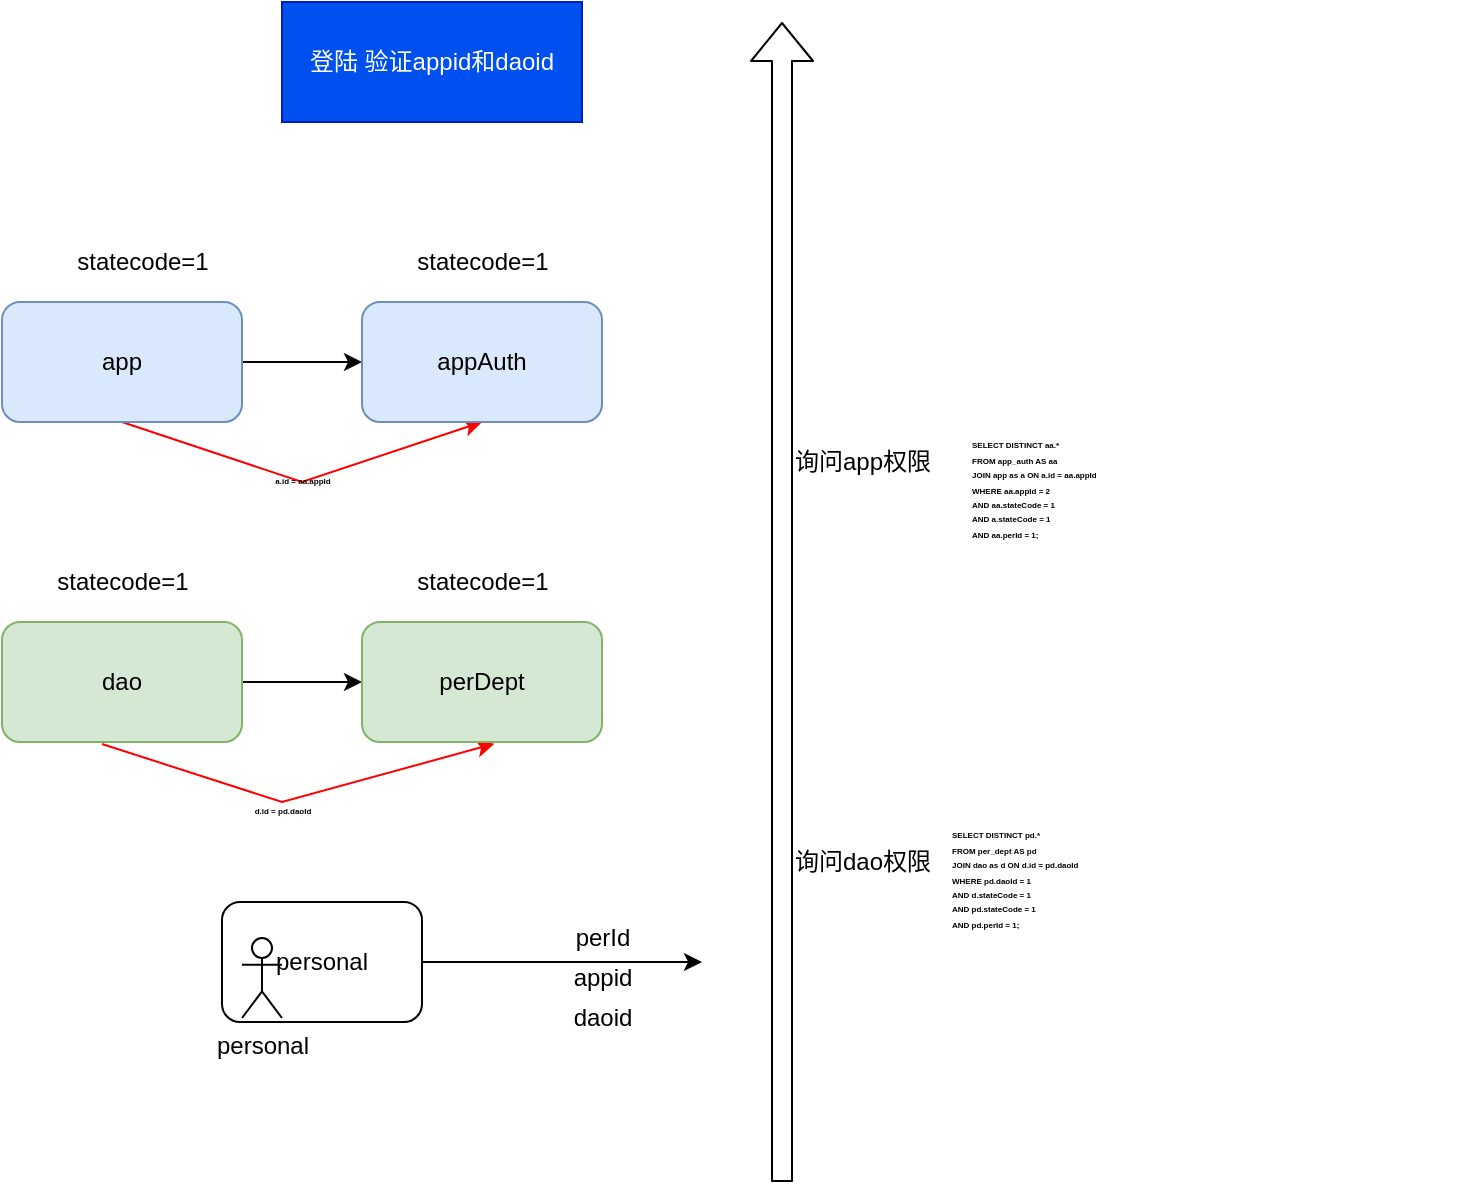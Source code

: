 <mxfile version="13.10.1" type="github">
  <diagram id="uULQ0KhdrBwxzNjOXBOE" name="Page-1">
    <mxGraphModel dx="981" dy="525" grid="1" gridSize="10" guides="1" tooltips="1" connect="1" arrows="1" fold="1" page="1" pageScale="1" pageWidth="827" pageHeight="1169" math="0" shadow="0">
      <root>
        <mxCell id="0" />
        <mxCell id="1" parent="0" />
        <mxCell id="gvS05ff8z0PJqEDndU3Q-17" value="" style="edgeStyle=orthogonalEdgeStyle;rounded=0;orthogonalLoop=1;jettySize=auto;html=1;" edge="1" parent="1" source="gvS05ff8z0PJqEDndU3Q-1" target="gvS05ff8z0PJqEDndU3Q-16">
          <mxGeometry relative="1" as="geometry" />
        </mxCell>
        <mxCell id="gvS05ff8z0PJqEDndU3Q-41" style="edgeStyle=none;rounded=0;orthogonalLoop=1;jettySize=auto;html=1;entryX=0.5;entryY=1;entryDx=0;entryDy=0;strokeColor=#FF0000;fontSize=24;exitX=0.5;exitY=1;exitDx=0;exitDy=0;" edge="1" parent="1" source="gvS05ff8z0PJqEDndU3Q-1" target="gvS05ff8z0PJqEDndU3Q-16">
          <mxGeometry relative="1" as="geometry">
            <Array as="points">
              <mxPoint x="200" y="260" />
            </Array>
          </mxGeometry>
        </mxCell>
        <mxCell id="gvS05ff8z0PJqEDndU3Q-1" value="app" style="rounded=1;whiteSpace=wrap;html=1;fillColor=#dae8fc;strokeColor=#6c8ebf;" vertex="1" parent="1">
          <mxGeometry x="50" y="170" width="120" height="60" as="geometry" />
        </mxCell>
        <mxCell id="gvS05ff8z0PJqEDndU3Q-15" value="" style="edgeStyle=orthogonalEdgeStyle;rounded=0;orthogonalLoop=1;jettySize=auto;html=1;" edge="1" parent="1" source="gvS05ff8z0PJqEDndU3Q-2" target="gvS05ff8z0PJqEDndU3Q-14">
          <mxGeometry relative="1" as="geometry" />
        </mxCell>
        <mxCell id="gvS05ff8z0PJqEDndU3Q-39" style="rounded=0;orthogonalLoop=1;jettySize=auto;html=1;entryX=0.552;entryY=1.014;entryDx=0;entryDy=0;entryPerimeter=0;strokeColor=#FF0000;fontSize=24;" edge="1" parent="1" target="gvS05ff8z0PJqEDndU3Q-14">
          <mxGeometry relative="1" as="geometry">
            <mxPoint x="100" y="391" as="sourcePoint" />
            <Array as="points">
              <mxPoint x="190" y="420" />
            </Array>
          </mxGeometry>
        </mxCell>
        <mxCell id="gvS05ff8z0PJqEDndU3Q-2" value="dao" style="rounded=1;whiteSpace=wrap;html=1;fillColor=#d5e8d4;strokeColor=#82b366;" vertex="1" parent="1">
          <mxGeometry x="50" y="330" width="120" height="60" as="geometry" />
        </mxCell>
        <mxCell id="gvS05ff8z0PJqEDndU3Q-21" style="edgeStyle=orthogonalEdgeStyle;rounded=0;orthogonalLoop=1;jettySize=auto;html=1;" edge="1" parent="1" source="gvS05ff8z0PJqEDndU3Q-3">
          <mxGeometry relative="1" as="geometry">
            <mxPoint x="400" y="500" as="targetPoint" />
          </mxGeometry>
        </mxCell>
        <mxCell id="gvS05ff8z0PJqEDndU3Q-3" value="personal" style="whiteSpace=wrap;html=1;rounded=1;" vertex="1" parent="1">
          <mxGeometry x="160" y="470" width="100" height="60" as="geometry" />
        </mxCell>
        <mxCell id="gvS05ff8z0PJqEDndU3Q-6" value="&lt;h1 style=&quot;font-size: 4px&quot;&gt;&lt;font style=&quot;font-size: 4px&quot;&gt;&lt;br&gt;&lt;/font&gt;&lt;/h1&gt;&lt;h1 style=&quot;font-size: 4px&quot;&gt;&lt;font style=&quot;font-size: 4px&quot;&gt;SELECT DISTINCT pd.*&lt;/font&gt;&lt;/h1&gt;&lt;h1 style=&quot;font-size: 4px&quot;&gt;&lt;font style=&quot;font-size: 4px&quot;&gt;FROM per_dept AS pd&lt;/font&gt;&lt;/h1&gt;&lt;h1 style=&quot;font-size: 4px&quot;&gt;&lt;font style=&quot;font-size: 4px&quot;&gt;JOIN dao as d ON d.id = pd.daoId&lt;/font&gt;&lt;/h1&gt;&lt;h1 style=&quot;font-size: 4px&quot;&gt;&lt;font style=&quot;font-size: 4px&quot;&gt;WHERE pd.daoId = 1&lt;/font&gt;&lt;/h1&gt;&lt;h1 style=&quot;font-size: 4px&quot;&gt;&lt;font style=&quot;font-size: 4px&quot;&gt;AND d.stateCode = 1&lt;/font&gt;&lt;/h1&gt;&lt;h1 style=&quot;font-size: 4px&quot;&gt;&lt;font style=&quot;font-size: 4px&quot;&gt;AND pd.stateCode = 1&lt;/font&gt;&lt;/h1&gt;&lt;h1 style=&quot;font-size: 4px&quot;&gt;&lt;font style=&quot;font-size: 4px&quot;&gt;AND pd.perId = 1;&lt;/font&gt;&lt;/h1&gt;" style="text;html=1;strokeColor=none;fillColor=none;spacing=5;spacingTop=-20;whiteSpace=wrap;overflow=hidden;rounded=0;" vertex="1" parent="1">
          <mxGeometry x="520" y="435" width="250" height="130" as="geometry" />
        </mxCell>
        <mxCell id="gvS05ff8z0PJqEDndU3Q-7" value="登陆 验证appid和daoid" style="whiteSpace=wrap;html=1;fillColor=#0050ef;strokeColor=#001DBC;fontColor=#ffffff;" vertex="1" parent="1">
          <mxGeometry x="190" y="20" width="150" height="60" as="geometry" />
        </mxCell>
        <mxCell id="gvS05ff8z0PJqEDndU3Q-11" value="perId" style="text;html=1;align=center;verticalAlign=middle;resizable=0;points=[];autosize=1;" vertex="1" parent="1">
          <mxGeometry x="330" y="478" width="40" height="20" as="geometry" />
        </mxCell>
        <mxCell id="gvS05ff8z0PJqEDndU3Q-12" value="询问dao权限" style="text;html=1;align=center;verticalAlign=middle;resizable=0;points=[];autosize=1;" vertex="1" parent="1">
          <mxGeometry x="440" y="440" width="80" height="20" as="geometry" />
        </mxCell>
        <mxCell id="gvS05ff8z0PJqEDndU3Q-13" value="Text" style="text;html=1;align=center;verticalAlign=middle;resizable=0;points=[];autosize=1;rotation=90;" vertex="1" parent="1">
          <mxGeometry x="310" y="350" width="40" height="20" as="geometry" />
        </mxCell>
        <mxCell id="gvS05ff8z0PJqEDndU3Q-14" value="perDept" style="whiteSpace=wrap;html=1;rounded=1;strokeColor=#82b366;fillColor=#d5e8d4;" vertex="1" parent="1">
          <mxGeometry x="230" y="330" width="120" height="60" as="geometry" />
        </mxCell>
        <mxCell id="gvS05ff8z0PJqEDndU3Q-16" value="appAuth" style="whiteSpace=wrap;html=1;rounded=1;strokeColor=#6c8ebf;fillColor=#dae8fc;" vertex="1" parent="1">
          <mxGeometry x="230" y="170" width="120" height="60" as="geometry" />
        </mxCell>
        <mxCell id="gvS05ff8z0PJqEDndU3Q-22" value="" style="shape=flexArrow;endArrow=classic;html=1;" edge="1" parent="1">
          <mxGeometry width="50" height="50" relative="1" as="geometry">
            <mxPoint x="440" y="610" as="sourcePoint" />
            <mxPoint x="440" y="30" as="targetPoint" />
          </mxGeometry>
        </mxCell>
        <mxCell id="gvS05ff8z0PJqEDndU3Q-23" value="appid" style="text;html=1;align=center;verticalAlign=middle;resizable=0;points=[];autosize=1;" vertex="1" parent="1">
          <mxGeometry x="330" y="498" width="40" height="20" as="geometry" />
        </mxCell>
        <mxCell id="gvS05ff8z0PJqEDndU3Q-24" value="daoid" style="text;html=1;align=center;verticalAlign=middle;resizable=0;points=[];autosize=1;" vertex="1" parent="1">
          <mxGeometry x="330" y="518" width="40" height="20" as="geometry" />
        </mxCell>
        <mxCell id="gvS05ff8z0PJqEDndU3Q-25" value="personal" style="shape=umlActor;verticalLabelPosition=bottom;verticalAlign=top;html=1;outlineConnect=0;" vertex="1" parent="1">
          <mxGeometry x="170" y="488" width="20" height="40" as="geometry" />
        </mxCell>
        <mxCell id="gvS05ff8z0PJqEDndU3Q-30" value="询问app权限" style="text;html=1;align=center;verticalAlign=middle;resizable=0;points=[];autosize=1;" vertex="1" parent="1">
          <mxGeometry x="440" y="240" width="80" height="20" as="geometry" />
        </mxCell>
        <mxCell id="gvS05ff8z0PJqEDndU3Q-31" value="statecode=1" style="text;html=1;align=center;verticalAlign=middle;resizable=0;points=[];autosize=1;" vertex="1" parent="1">
          <mxGeometry x="80" y="140" width="80" height="20" as="geometry" />
        </mxCell>
        <mxCell id="gvS05ff8z0PJqEDndU3Q-32" value="statecode=1" style="text;html=1;align=center;verticalAlign=middle;resizable=0;points=[];autosize=1;" vertex="1" parent="1">
          <mxGeometry x="250" y="140" width="80" height="20" as="geometry" />
        </mxCell>
        <mxCell id="gvS05ff8z0PJqEDndU3Q-33" value="statecode=1" style="text;html=1;align=center;verticalAlign=middle;resizable=0;points=[];autosize=1;" vertex="1" parent="1">
          <mxGeometry x="70" y="300" width="80" height="20" as="geometry" />
        </mxCell>
        <mxCell id="gvS05ff8z0PJqEDndU3Q-34" value="statecode=1" style="text;html=1;align=center;verticalAlign=middle;resizable=0;points=[];autosize=1;" vertex="1" parent="1">
          <mxGeometry x="250" y="300" width="80" height="20" as="geometry" />
        </mxCell>
        <mxCell id="gvS05ff8z0PJqEDndU3Q-35" value="&lt;h1 style=&quot;font-size: 4px&quot;&gt;&lt;font style=&quot;font-size: 4px&quot;&gt;&lt;br&gt;&lt;/font&gt;&lt;/h1&gt;&lt;h1 style=&quot;font-size: 4px&quot;&gt;&lt;font style=&quot;font-size: 4px&quot;&gt;SELECT DISTINCT aa.*&lt;/font&gt;&lt;/h1&gt;&lt;h1 style=&quot;font-size: 4px&quot;&gt;&lt;font style=&quot;font-size: 4px&quot;&gt;FROM app_auth AS aa&lt;/font&gt;&lt;/h1&gt;&lt;h1 style=&quot;font-size: 4px&quot;&gt;&lt;font style=&quot;font-size: 4px&quot;&gt;JOIN app as a ON a.id = aa.appId&lt;/font&gt;&lt;/h1&gt;&lt;h1 style=&quot;font-size: 4px&quot;&gt;&lt;font style=&quot;font-size: 4px&quot;&gt;WHERE aa.appId = 2&lt;/font&gt;&lt;/h1&gt;&lt;h1 style=&quot;font-size: 4px&quot;&gt;&lt;font style=&quot;font-size: 4px&quot;&gt;AND aa.stateCode = 1&lt;/font&gt;&lt;/h1&gt;&lt;h1 style=&quot;font-size: 4px&quot;&gt;&lt;font style=&quot;font-size: 4px&quot;&gt;AND a.stateCode = 1&lt;/font&gt;&lt;/h1&gt;&lt;h1 style=&quot;font-size: 4px&quot;&gt;&lt;font style=&quot;font-size: 4px&quot;&gt;AND aa.perId = 1;&lt;/font&gt;&lt;/h1&gt;" style="text;html=1;strokeColor=none;fillColor=none;spacing=5;spacingTop=-20;whiteSpace=wrap;overflow=hidden;rounded=0;" vertex="1" parent="1">
          <mxGeometry x="530" y="240" width="250" height="140" as="geometry" />
        </mxCell>
        <mxCell id="gvS05ff8z0PJqEDndU3Q-37" value="&lt;h1 style=&quot;text-align: left ; font-size: 4px&quot;&gt;d.id = pd.daoId&lt;/h1&gt;" style="text;html=1;align=center;verticalAlign=middle;resizable=0;points=[];autosize=1;fontSize=24;" vertex="1" parent="1">
          <mxGeometry x="140" y="405" width="100" height="40" as="geometry" />
        </mxCell>
        <mxCell id="gvS05ff8z0PJqEDndU3Q-40" value="&lt;h1 style=&quot;text-align: left ; font-size: 4px&quot;&gt;a.id = aa.appId&lt;/h1&gt;" style="text;html=1;align=center;verticalAlign=middle;resizable=0;points=[];autosize=1;fontSize=24;" vertex="1" parent="1">
          <mxGeometry x="150" y="240" width="100" height="40" as="geometry" />
        </mxCell>
      </root>
    </mxGraphModel>
  </diagram>
</mxfile>
